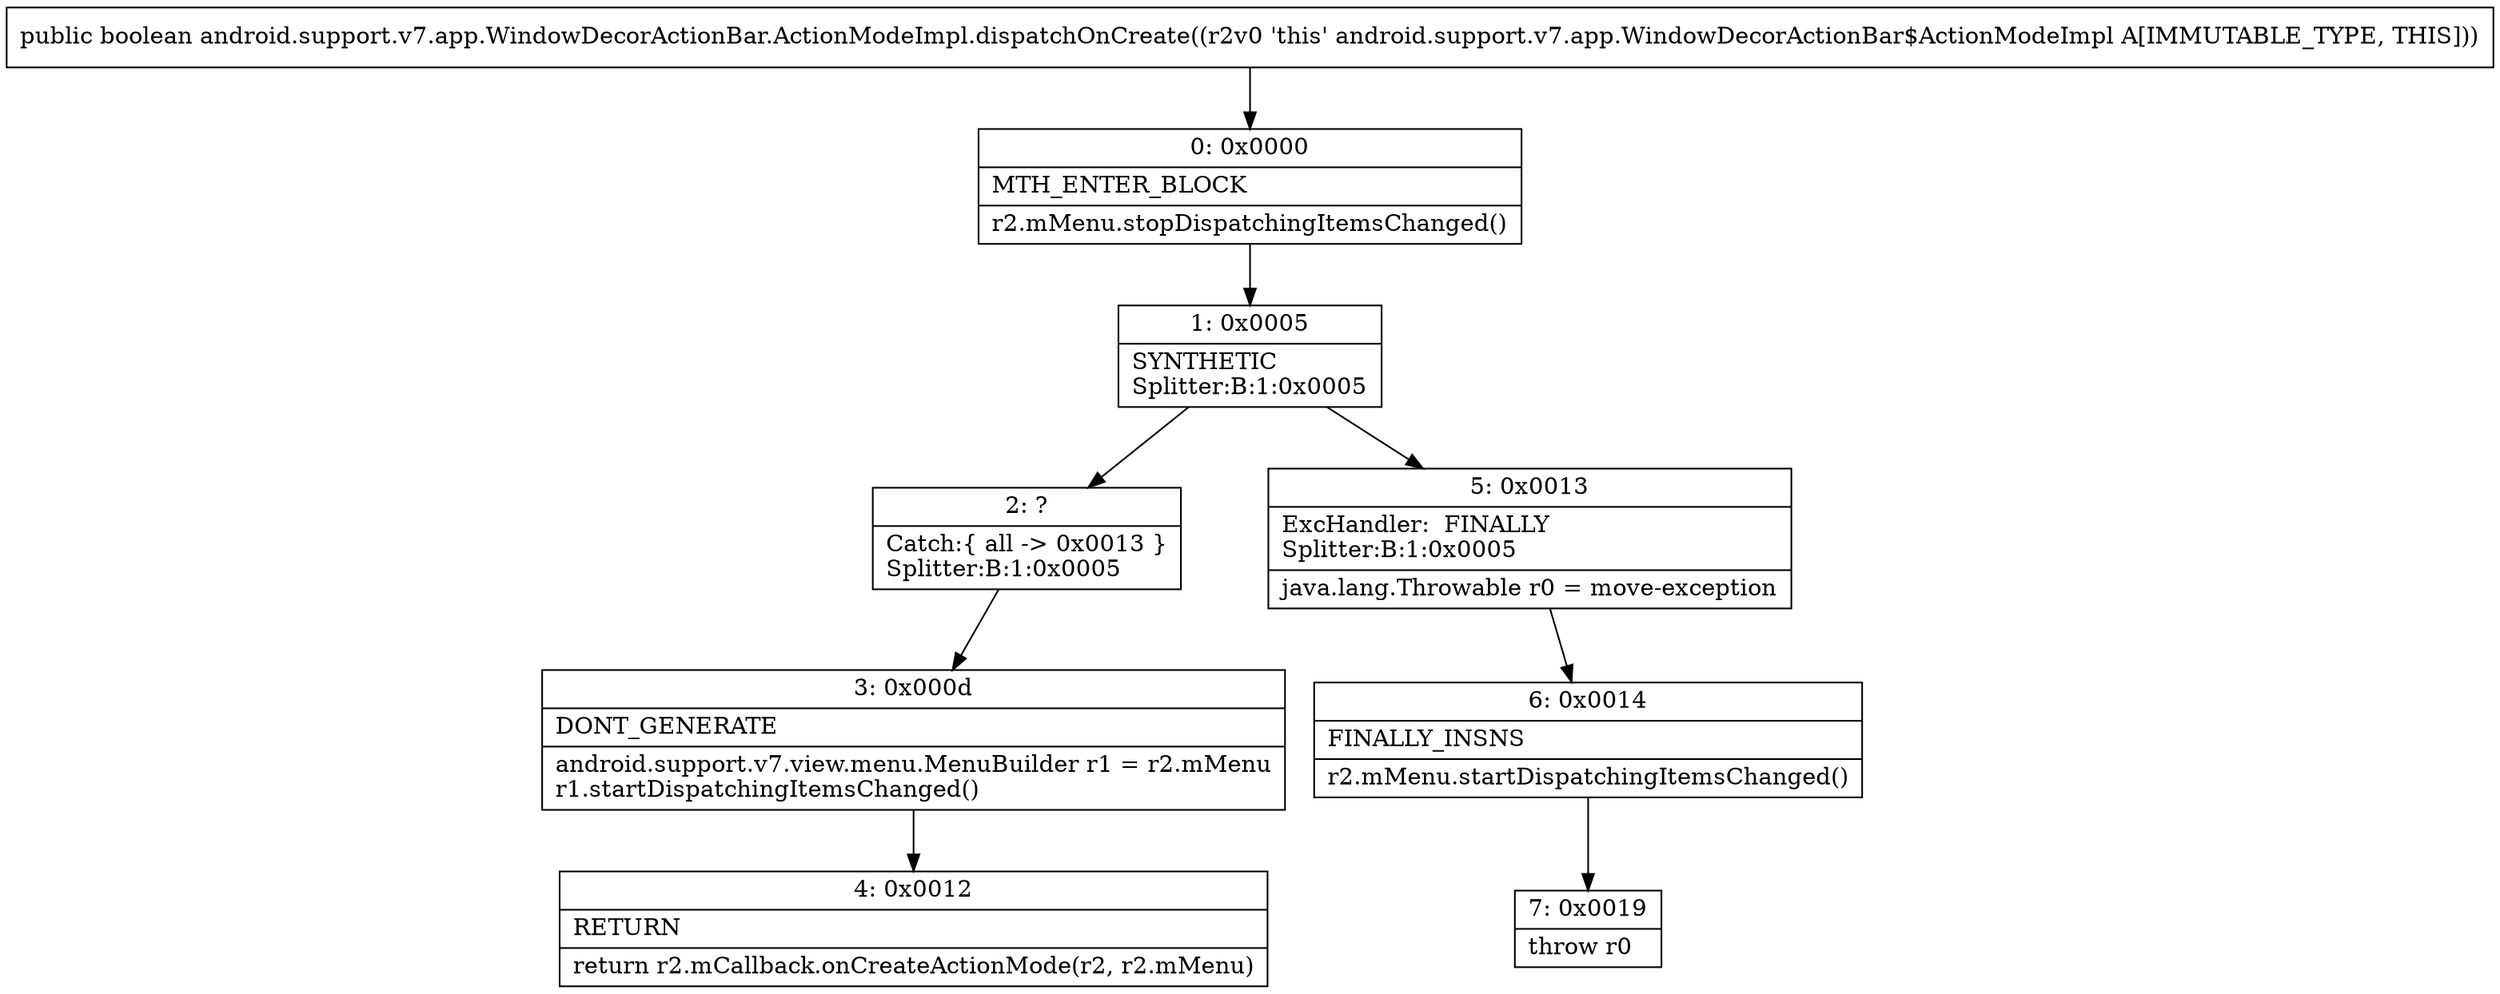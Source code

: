 digraph "CFG forandroid.support.v7.app.WindowDecorActionBar.ActionModeImpl.dispatchOnCreate()Z" {
Node_0 [shape=record,label="{0\:\ 0x0000|MTH_ENTER_BLOCK\l|r2.mMenu.stopDispatchingItemsChanged()\l}"];
Node_1 [shape=record,label="{1\:\ 0x0005|SYNTHETIC\lSplitter:B:1:0x0005\l}"];
Node_2 [shape=record,label="{2\:\ ?|Catch:\{ all \-\> 0x0013 \}\lSplitter:B:1:0x0005\l}"];
Node_3 [shape=record,label="{3\:\ 0x000d|DONT_GENERATE\l|android.support.v7.view.menu.MenuBuilder r1 = r2.mMenu\lr1.startDispatchingItemsChanged()\l}"];
Node_4 [shape=record,label="{4\:\ 0x0012|RETURN\l|return r2.mCallback.onCreateActionMode(r2, r2.mMenu)\l}"];
Node_5 [shape=record,label="{5\:\ 0x0013|ExcHandler:  FINALLY\lSplitter:B:1:0x0005\l|java.lang.Throwable r0 = move\-exception\l}"];
Node_6 [shape=record,label="{6\:\ 0x0014|FINALLY_INSNS\l|r2.mMenu.startDispatchingItemsChanged()\l}"];
Node_7 [shape=record,label="{7\:\ 0x0019|throw r0\l}"];
MethodNode[shape=record,label="{public boolean android.support.v7.app.WindowDecorActionBar.ActionModeImpl.dispatchOnCreate((r2v0 'this' android.support.v7.app.WindowDecorActionBar$ActionModeImpl A[IMMUTABLE_TYPE, THIS])) }"];
MethodNode -> Node_0;
Node_0 -> Node_1;
Node_1 -> Node_2;
Node_1 -> Node_5;
Node_2 -> Node_3;
Node_3 -> Node_4;
Node_5 -> Node_6;
Node_6 -> Node_7;
}

